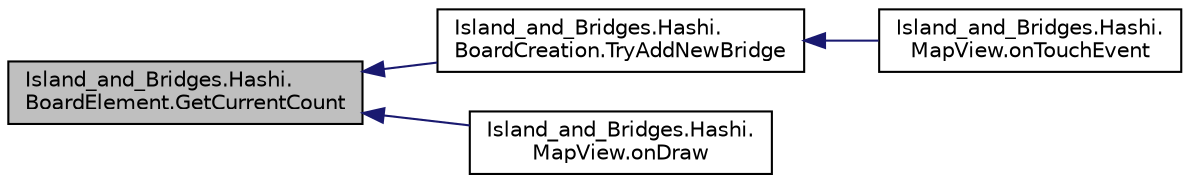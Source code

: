 digraph "Island_and_Bridges.Hashi.BoardElement.GetCurrentCount"
{
  edge [fontname="Helvetica",fontsize="10",labelfontname="Helvetica",labelfontsize="10"];
  node [fontname="Helvetica",fontsize="10",shape=record];
  rankdir="LR";
  Node4 [label="Island_and_Bridges.Hashi.\lBoardElement.GetCurrentCount",height=0.2,width=0.4,color="black", fillcolor="grey75", style="filled", fontcolor="black"];
  Node4 -> Node5 [dir="back",color="midnightblue",fontsize="10",style="solid",fontname="Helvetica"];
  Node5 [label="Island_and_Bridges.Hashi.\lBoardCreation.TryAddNewBridge",height=0.2,width=0.4,color="black", fillcolor="white", style="filled",URL="$class_island__and___bridges_1_1_hashi_1_1_board_creation.html#ab8c1a9fe93d59d2aaa70519a17a3870a"];
  Node5 -> Node6 [dir="back",color="midnightblue",fontsize="10",style="solid",fontname="Helvetica"];
  Node6 [label="Island_and_Bridges.Hashi.\lMapView.onTouchEvent",height=0.2,width=0.4,color="black", fillcolor="white", style="filled",URL="$class_island__and___bridges_1_1_hashi_1_1_map_view.html#a594e4eda45768924edc668184aa73904"];
  Node4 -> Node7 [dir="back",color="midnightblue",fontsize="10",style="solid",fontname="Helvetica"];
  Node7 [label="Island_and_Bridges.Hashi.\lMapView.onDraw",height=0.2,width=0.4,color="black", fillcolor="white", style="filled",URL="$class_island__and___bridges_1_1_hashi_1_1_map_view.html#aa26cf8ba4b29beda814c99a823f4b609"];
}
